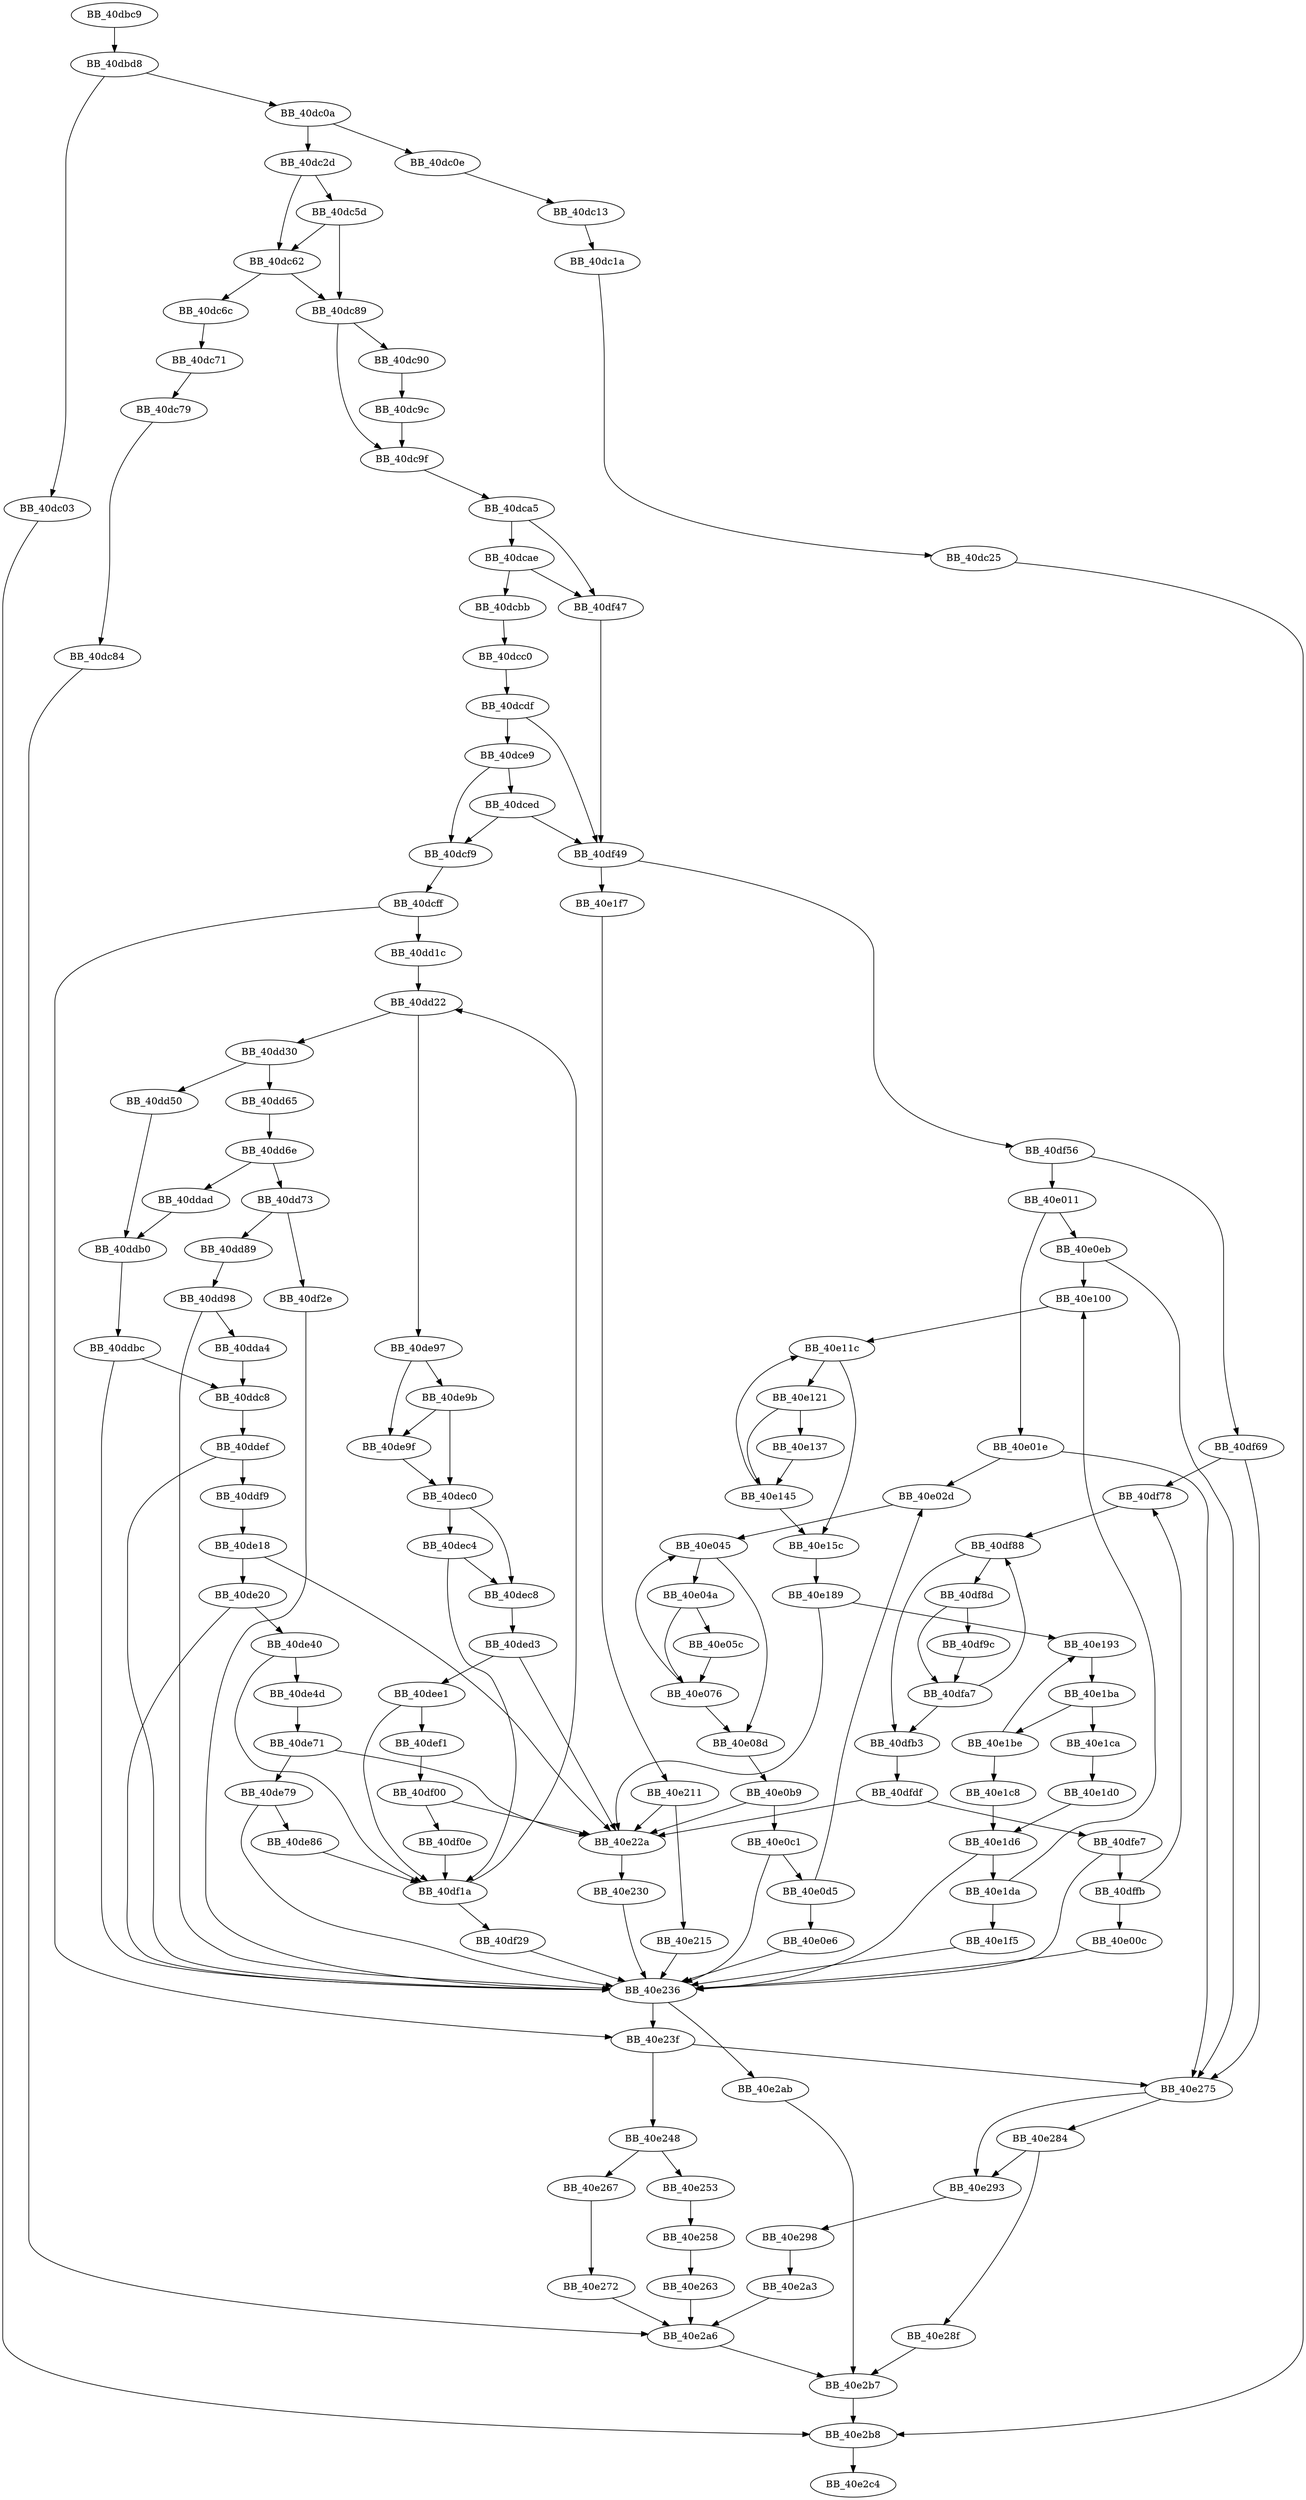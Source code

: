 DiGraph __write_nolock{
BB_40dbc9->BB_40dbd8
BB_40dbd8->BB_40dc03
BB_40dbd8->BB_40dc0a
BB_40dc03->BB_40e2b8
BB_40dc0a->BB_40dc0e
BB_40dc0a->BB_40dc2d
BB_40dc0e->BB_40dc13
BB_40dc13->BB_40dc1a
BB_40dc1a->BB_40dc25
BB_40dc25->BB_40e2b8
BB_40dc2d->BB_40dc5d
BB_40dc2d->BB_40dc62
BB_40dc5d->BB_40dc62
BB_40dc5d->BB_40dc89
BB_40dc62->BB_40dc6c
BB_40dc62->BB_40dc89
BB_40dc6c->BB_40dc71
BB_40dc71->BB_40dc79
BB_40dc79->BB_40dc84
BB_40dc84->BB_40e2a6
BB_40dc89->BB_40dc90
BB_40dc89->BB_40dc9f
BB_40dc90->BB_40dc9c
BB_40dc9c->BB_40dc9f
BB_40dc9f->BB_40dca5
BB_40dca5->BB_40dcae
BB_40dca5->BB_40df47
BB_40dcae->BB_40dcbb
BB_40dcae->BB_40df47
BB_40dcbb->BB_40dcc0
BB_40dcc0->BB_40dcdf
BB_40dcdf->BB_40dce9
BB_40dcdf->BB_40df49
BB_40dce9->BB_40dced
BB_40dce9->BB_40dcf9
BB_40dced->BB_40dcf9
BB_40dced->BB_40df49
BB_40dcf9->BB_40dcff
BB_40dcff->BB_40dd1c
BB_40dcff->BB_40e23f
BB_40dd1c->BB_40dd22
BB_40dd22->BB_40dd30
BB_40dd22->BB_40de97
BB_40dd30->BB_40dd50
BB_40dd30->BB_40dd65
BB_40dd50->BB_40ddb0
BB_40dd65->BB_40dd6e
BB_40dd6e->BB_40dd73
BB_40dd6e->BB_40ddad
BB_40dd73->BB_40dd89
BB_40dd73->BB_40df2e
BB_40dd89->BB_40dd98
BB_40dd98->BB_40dda4
BB_40dd98->BB_40e236
BB_40dda4->BB_40ddc8
BB_40ddad->BB_40ddb0
BB_40ddb0->BB_40ddbc
BB_40ddbc->BB_40ddc8
BB_40ddbc->BB_40e236
BB_40ddc8->BB_40ddef
BB_40ddef->BB_40ddf9
BB_40ddef->BB_40e236
BB_40ddf9->BB_40de18
BB_40de18->BB_40de20
BB_40de18->BB_40e22a
BB_40de20->BB_40de40
BB_40de20->BB_40e236
BB_40de40->BB_40de4d
BB_40de40->BB_40df1a
BB_40de4d->BB_40de71
BB_40de71->BB_40de79
BB_40de71->BB_40e22a
BB_40de79->BB_40de86
BB_40de79->BB_40e236
BB_40de86->BB_40df1a
BB_40de97->BB_40de9b
BB_40de97->BB_40de9f
BB_40de9b->BB_40de9f
BB_40de9b->BB_40dec0
BB_40de9f->BB_40dec0
BB_40dec0->BB_40dec4
BB_40dec0->BB_40dec8
BB_40dec4->BB_40dec8
BB_40dec4->BB_40df1a
BB_40dec8->BB_40ded3
BB_40ded3->BB_40dee1
BB_40ded3->BB_40e22a
BB_40dee1->BB_40def1
BB_40dee1->BB_40df1a
BB_40def1->BB_40df00
BB_40df00->BB_40df0e
BB_40df00->BB_40e22a
BB_40df0e->BB_40df1a
BB_40df1a->BB_40dd22
BB_40df1a->BB_40df29
BB_40df29->BB_40e236
BB_40df2e->BB_40e236
BB_40df47->BB_40df49
BB_40df49->BB_40df56
BB_40df49->BB_40e1f7
BB_40df56->BB_40df69
BB_40df56->BB_40e011
BB_40df69->BB_40df78
BB_40df69->BB_40e275
BB_40df78->BB_40df88
BB_40df88->BB_40df8d
BB_40df88->BB_40dfb3
BB_40df8d->BB_40df9c
BB_40df8d->BB_40dfa7
BB_40df9c->BB_40dfa7
BB_40dfa7->BB_40df88
BB_40dfa7->BB_40dfb3
BB_40dfb3->BB_40dfdf
BB_40dfdf->BB_40dfe7
BB_40dfdf->BB_40e22a
BB_40dfe7->BB_40dffb
BB_40dfe7->BB_40e236
BB_40dffb->BB_40df78
BB_40dffb->BB_40e00c
BB_40e00c->BB_40e236
BB_40e011->BB_40e01e
BB_40e011->BB_40e0eb
BB_40e01e->BB_40e02d
BB_40e01e->BB_40e275
BB_40e02d->BB_40e045
BB_40e045->BB_40e04a
BB_40e045->BB_40e08d
BB_40e04a->BB_40e05c
BB_40e04a->BB_40e076
BB_40e05c->BB_40e076
BB_40e076->BB_40e045
BB_40e076->BB_40e08d
BB_40e08d->BB_40e0b9
BB_40e0b9->BB_40e0c1
BB_40e0b9->BB_40e22a
BB_40e0c1->BB_40e0d5
BB_40e0c1->BB_40e236
BB_40e0d5->BB_40e02d
BB_40e0d5->BB_40e0e6
BB_40e0e6->BB_40e236
BB_40e0eb->BB_40e100
BB_40e0eb->BB_40e275
BB_40e100->BB_40e11c
BB_40e11c->BB_40e121
BB_40e11c->BB_40e15c
BB_40e121->BB_40e137
BB_40e121->BB_40e145
BB_40e137->BB_40e145
BB_40e145->BB_40e11c
BB_40e145->BB_40e15c
BB_40e15c->BB_40e189
BB_40e189->BB_40e193
BB_40e189->BB_40e22a
BB_40e193->BB_40e1ba
BB_40e1ba->BB_40e1be
BB_40e1ba->BB_40e1ca
BB_40e1be->BB_40e193
BB_40e1be->BB_40e1c8
BB_40e1c8->BB_40e1d6
BB_40e1ca->BB_40e1d0
BB_40e1d0->BB_40e1d6
BB_40e1d6->BB_40e1da
BB_40e1d6->BB_40e236
BB_40e1da->BB_40e100
BB_40e1da->BB_40e1f5
BB_40e1f5->BB_40e236
BB_40e1f7->BB_40e211
BB_40e211->BB_40e215
BB_40e211->BB_40e22a
BB_40e215->BB_40e236
BB_40e22a->BB_40e230
BB_40e230->BB_40e236
BB_40e236->BB_40e23f
BB_40e236->BB_40e2ab
BB_40e23f->BB_40e248
BB_40e23f->BB_40e275
BB_40e248->BB_40e253
BB_40e248->BB_40e267
BB_40e253->BB_40e258
BB_40e258->BB_40e263
BB_40e263->BB_40e2a6
BB_40e267->BB_40e272
BB_40e272->BB_40e2a6
BB_40e275->BB_40e284
BB_40e275->BB_40e293
BB_40e284->BB_40e28f
BB_40e284->BB_40e293
BB_40e28f->BB_40e2b7
BB_40e293->BB_40e298
BB_40e298->BB_40e2a3
BB_40e2a3->BB_40e2a6
BB_40e2a6->BB_40e2b7
BB_40e2ab->BB_40e2b7
BB_40e2b7->BB_40e2b8
BB_40e2b8->BB_40e2c4
}

